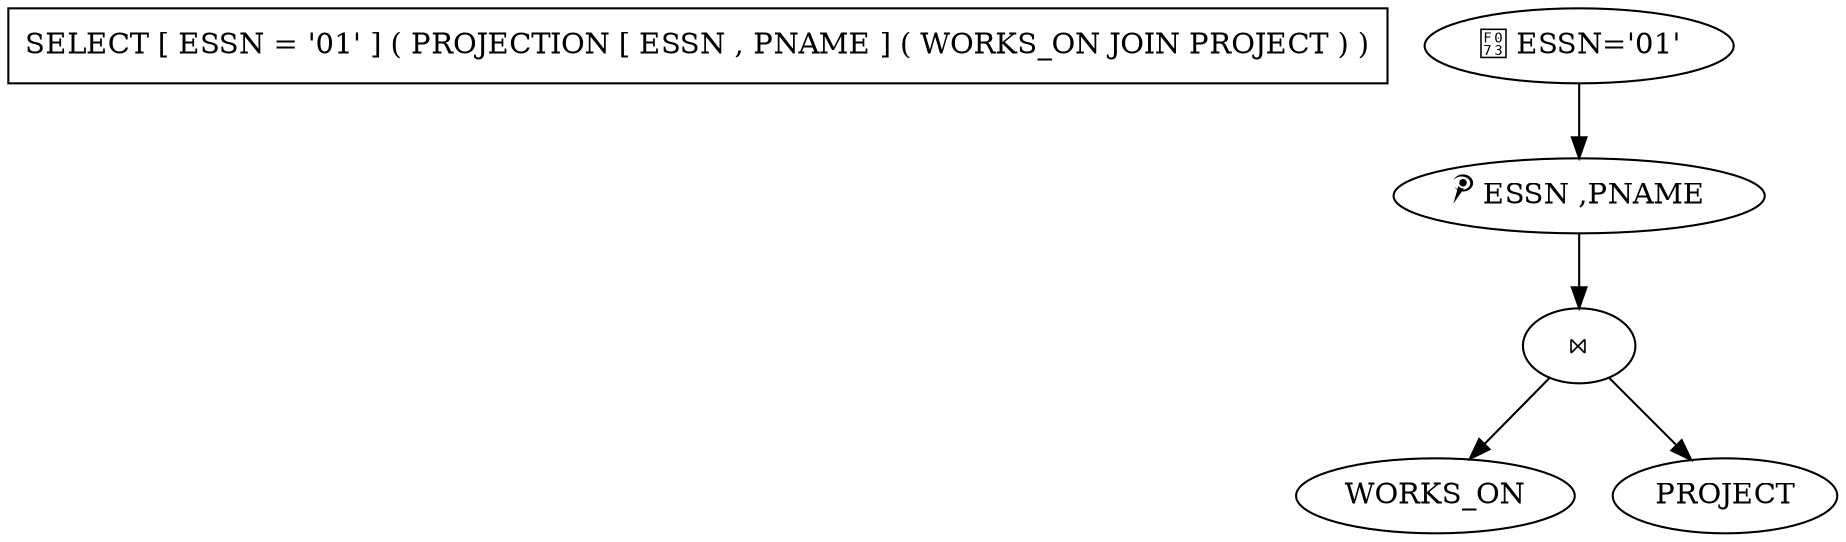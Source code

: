 // SELECT [ ESSN = '01' ] ( PROJECTION [ ESSN , PNAME ] ( WORKS_ON JOIN PROJECT ) )
digraph {
	name [label="SELECT [ ESSN = '01' ] ( PROJECTION [ ESSN , PNAME ] ( WORKS_ON JOIN PROJECT ) )" shape=rectangle]
	0 [label=" ESSN='01'"]
	1 [label=" ESSN ,PNAME"]
	2 [label="⋈"]
	3 [label=WORKS_ON]
	4 [label=PROJECT]
		0 -> 1
		1 -> 2
		2 -> 3
		2 -> 4
}
